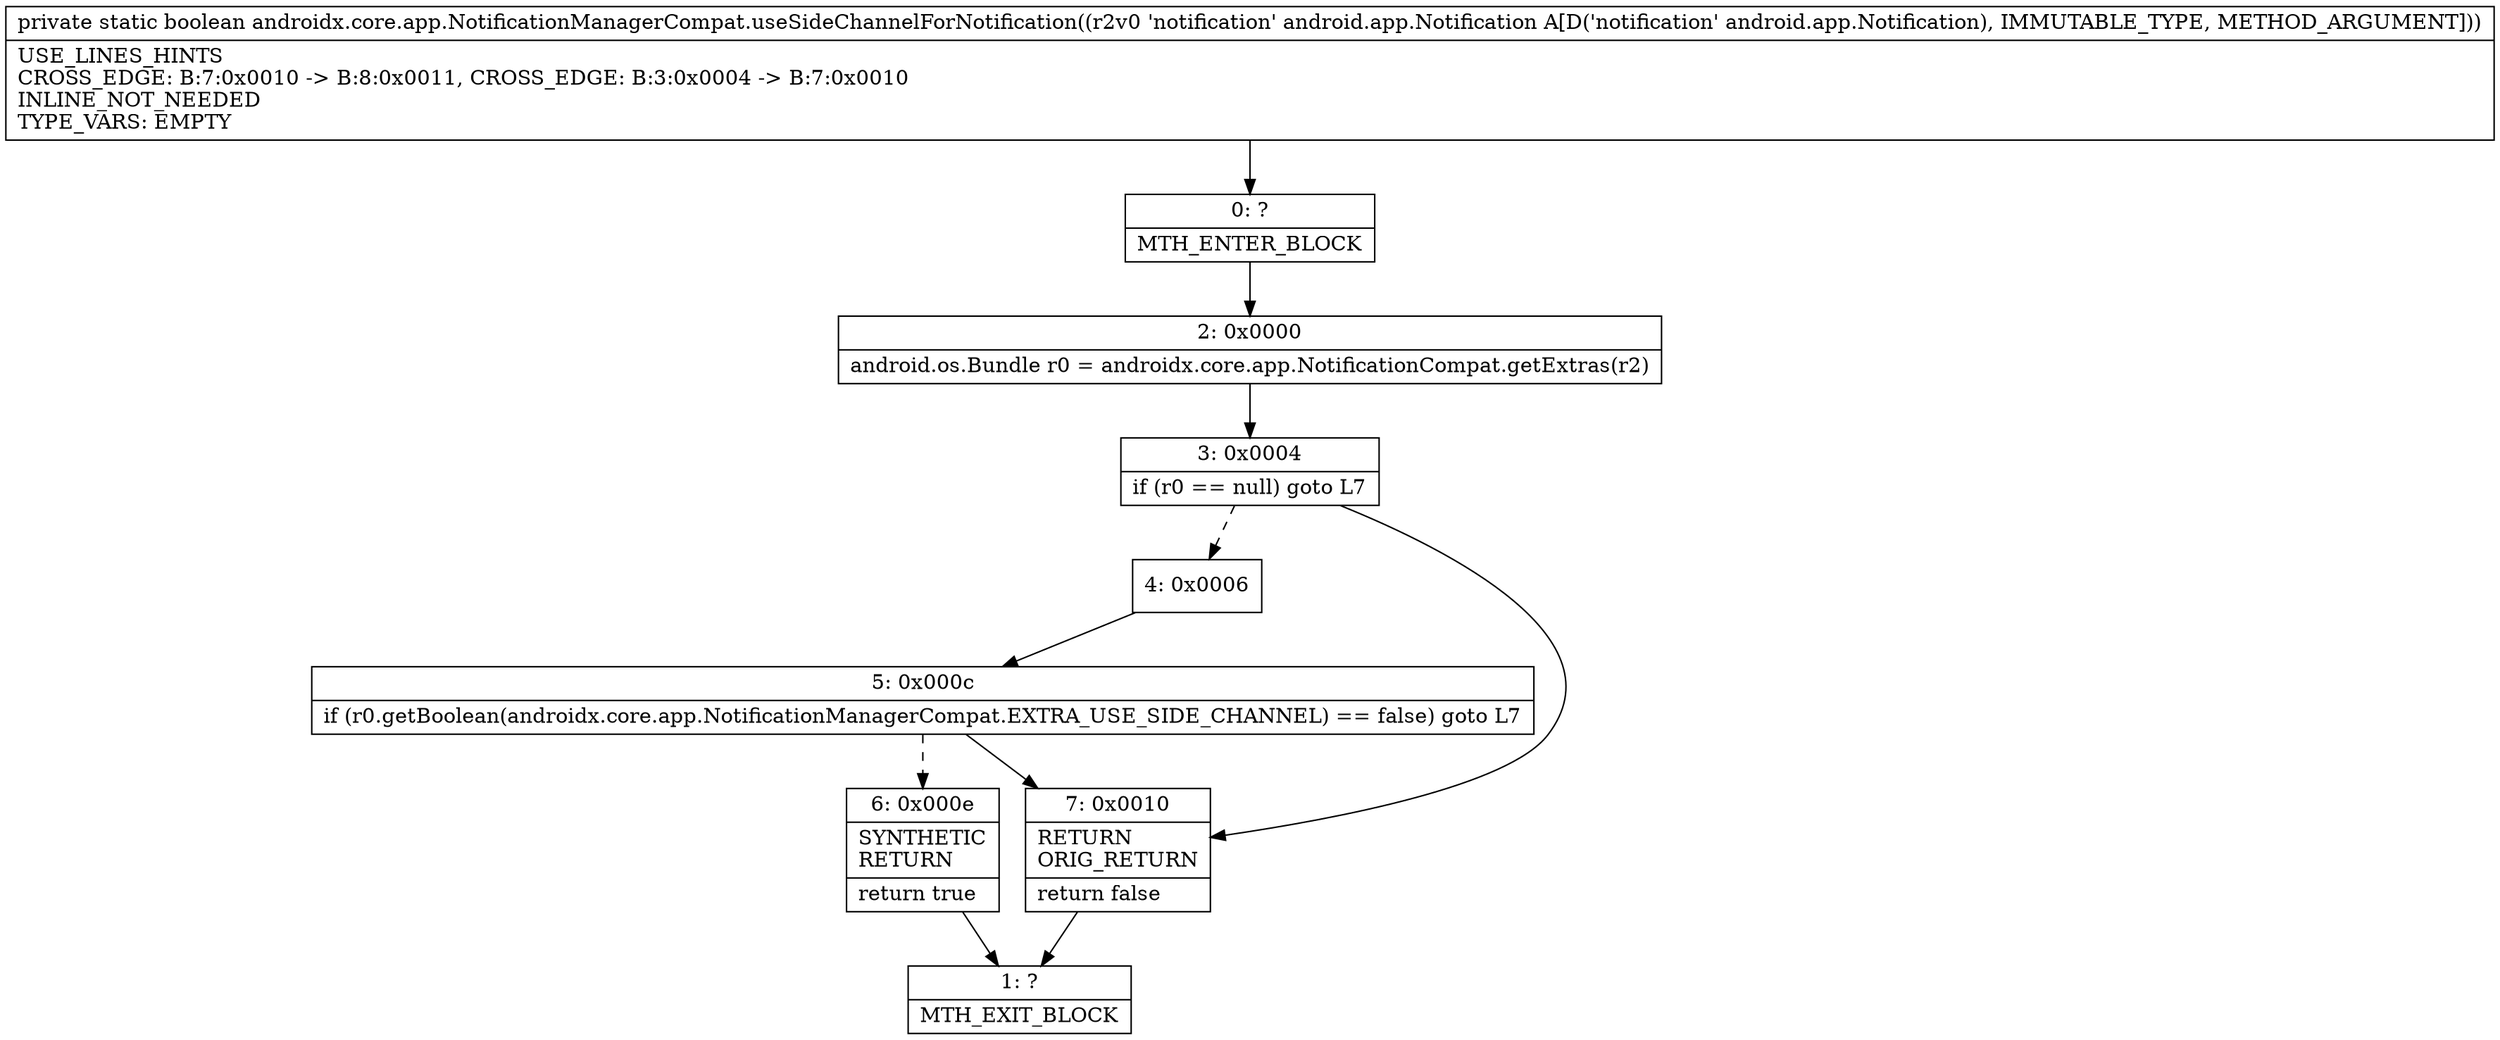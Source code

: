 digraph "CFG forandroidx.core.app.NotificationManagerCompat.useSideChannelForNotification(Landroid\/app\/Notification;)Z" {
Node_0 [shape=record,label="{0\:\ ?|MTH_ENTER_BLOCK\l}"];
Node_2 [shape=record,label="{2\:\ 0x0000|android.os.Bundle r0 = androidx.core.app.NotificationCompat.getExtras(r2)\l}"];
Node_3 [shape=record,label="{3\:\ 0x0004|if (r0 == null) goto L7\l}"];
Node_4 [shape=record,label="{4\:\ 0x0006}"];
Node_5 [shape=record,label="{5\:\ 0x000c|if (r0.getBoolean(androidx.core.app.NotificationManagerCompat.EXTRA_USE_SIDE_CHANNEL) == false) goto L7\l}"];
Node_6 [shape=record,label="{6\:\ 0x000e|SYNTHETIC\lRETURN\l|return true\l}"];
Node_1 [shape=record,label="{1\:\ ?|MTH_EXIT_BLOCK\l}"];
Node_7 [shape=record,label="{7\:\ 0x0010|RETURN\lORIG_RETURN\l|return false\l}"];
MethodNode[shape=record,label="{private static boolean androidx.core.app.NotificationManagerCompat.useSideChannelForNotification((r2v0 'notification' android.app.Notification A[D('notification' android.app.Notification), IMMUTABLE_TYPE, METHOD_ARGUMENT]))  | USE_LINES_HINTS\lCROSS_EDGE: B:7:0x0010 \-\> B:8:0x0011, CROSS_EDGE: B:3:0x0004 \-\> B:7:0x0010\lINLINE_NOT_NEEDED\lTYPE_VARS: EMPTY\l}"];
MethodNode -> Node_0;Node_0 -> Node_2;
Node_2 -> Node_3;
Node_3 -> Node_4[style=dashed];
Node_3 -> Node_7;
Node_4 -> Node_5;
Node_5 -> Node_6[style=dashed];
Node_5 -> Node_7;
Node_6 -> Node_1;
Node_7 -> Node_1;
}


